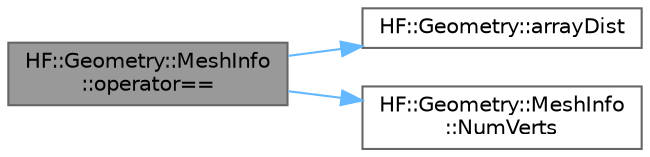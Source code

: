 digraph "HF::Geometry::MeshInfo::operator=="
{
 // LATEX_PDF_SIZE
  bgcolor="transparent";
  edge [fontname=Helvetica,fontsize=10,labelfontname=Helvetica,labelfontsize=10];
  node [fontname=Helvetica,fontsize=10,shape=box,height=0.2,width=0.4];
  rankdir="LR";
  Node1 [label="HF::Geometry::MeshInfo\l::operator==",height=0.2,width=0.4,color="gray40", fillcolor="grey60", style="filled", fontcolor="black",tooltip="Compare the vertices of two MeshInfo objects."];
  Node1 -> Node2 [color="steelblue1",style="solid"];
  Node2 [label="HF::Geometry::arrayDist",height=0.2,width=0.4,color="grey40", fillcolor="white", style="filled",URL="$a00469.html#aa99106d1e4908e4385773774fb482b4f",tooltip="Calculate the distance between from and to."];
  Node1 -> Node3 [color="steelblue1",style="solid"];
  Node3 [label="HF::Geometry::MeshInfo\l::NumVerts",height=0.2,width=0.4,color="grey40", fillcolor="white", style="filled",URL="$a01351.html#a70a6f6b9270d47e0b8428cdc15b707d3",tooltip="Determine how many vertices are in this mesh."];
}
